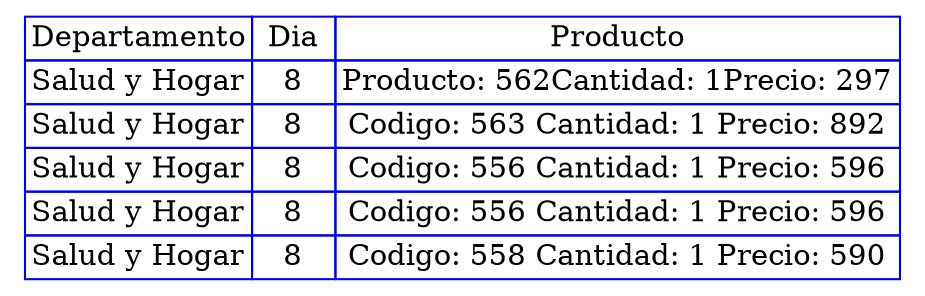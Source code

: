 digraph {
    tbl[
     shape=plaintext
     label=<
     <table border='0' cellborder='1' color='blue' cellspacing='0'>
<tr> <td>Departamento</td> <td> Dia </td> <td>Producto</td></tr>
<tr>
<td>Salud y Hogar</td>
<td>8</td>
<td>Producto: 562
Cantidad: 1
Precio: 297</td>
</tr><tr>
<td>Salud y Hogar</td>
<td>8</td>
<td>Codigo: 563 
Cantidad: 1 
Precio: 892</td>
</tr>
<tr>
<td>Salud y Hogar</td>
<td>8</td>
<td>Codigo: 556 
Cantidad: 1 
Precio: 596</td>
</tr>
<tr>
<td>Salud y Hogar</td>
<td>8</td>
<td>Codigo: 556 
Cantidad: 1 
Precio: 596</td>
</tr>
<tr>
<td>Salud y Hogar</td>
<td>8</td>
<td>Codigo: 558 
Cantidad: 1 
Precio: 590</td>
</tr>
</table>
    >];
}